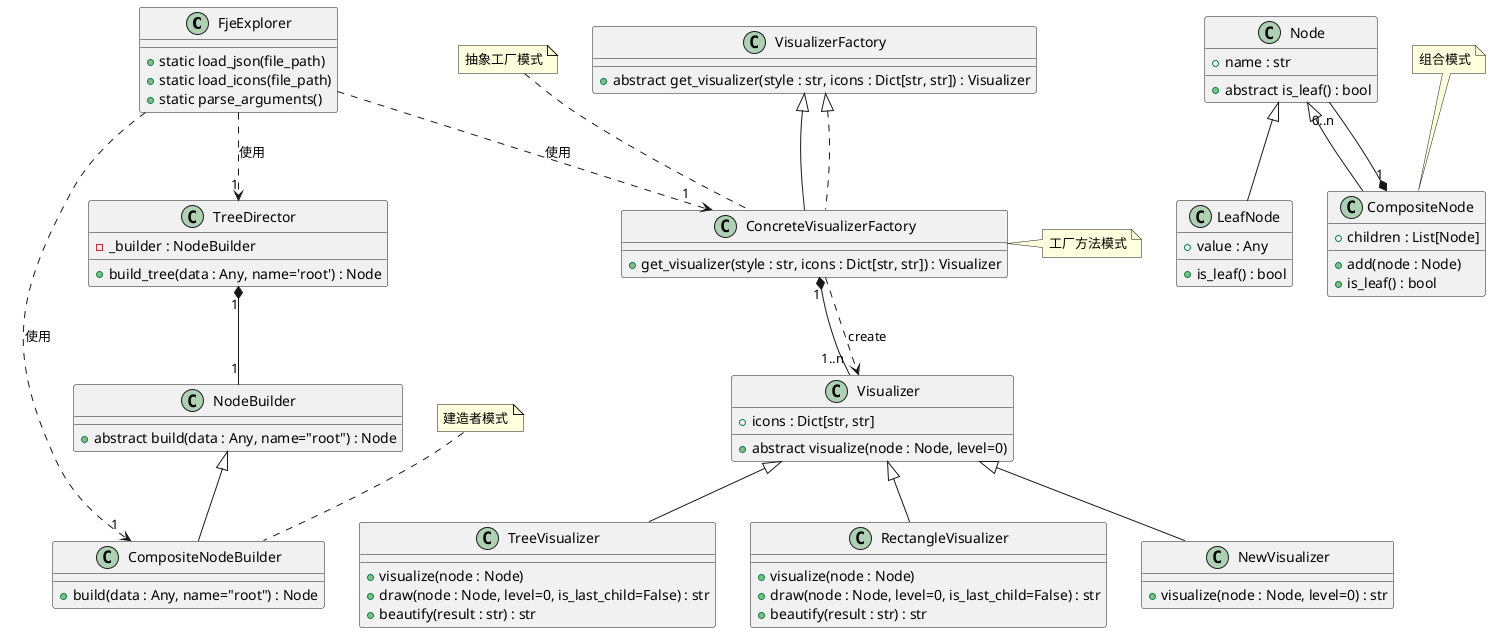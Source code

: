 @startuml
!define RECTANGLE class

RECTANGLE FjeExplorer {
    + static load_json(file_path)
    + static load_icons(file_path)
    + static parse_arguments()
}

RECTANGLE Node {
    + name : str
    + abstract is_leaf() : bool
}

RECTANGLE CompositeNode {
    + children : List[Node]
    + add(node : Node)
    + is_leaf() : bool
}

RECTANGLE LeafNode {
    + value : Any
    + is_leaf() : bool
}

RECTANGLE NodeBuilder {
    + abstract build(data : Any, name="root") : Node
}

RECTANGLE CompositeNodeBuilder {
    + build(data : Any, name="root") : Node
}

RECTANGLE TreeDirector {
    - _builder : NodeBuilder
    + build_tree(data : Any, name='root') : Node
}

RECTANGLE Visualizer {
    + icons : Dict[str, str]
    + abstract visualize(node : Node, level=0)
}

RECTANGLE TreeVisualizer {
    + visualize(node : Node)
    + draw(node : Node, level=0, is_last_child=False) : str
    + beautify(result : str) : str
}

RECTANGLE RectangleVisualizer {
    + visualize(node : Node)
    + draw(node : Node, level=0, is_last_child=False) : str
    + beautify(result : str) : str
}

RECTANGLE NewVisualizer {
    + visualize(node : Node, level=0) : str
}

RECTANGLE VisualizerFactory {
    + abstract get_visualizer(style : str, icons : Dict[str, str]) : Visualizer
}

RECTANGLE ConcreteVisualizerFactory {
    + get_visualizer(style : str, icons : Dict[str, str]) : Visualizer
}


Node <|-- CompositeNode
Node <|-- LeafNode
NodeBuilder <|-- CompositeNodeBuilder
Visualizer <|-- TreeVisualizer
Visualizer <|-- RectangleVisualizer
Visualizer <|-- NewVisualizer
VisualizerFactory <|-- ConcreteVisualizerFactory


CompositeNode "1" *-- "0..n" Node

TreeDirector "1" *-- "1" NodeBuilder

VisualizerFactory <|.. ConcreteVisualizerFactory
ConcreteVisualizerFactory "1" *-- "1..n" Visualizer
ConcreteVisualizerFactory ..> Visualizer : create

FjeExplorer .down.> "1" CompositeNodeBuilder : 使用
FjeExplorer .down.> "1" TreeDirector : 使用
FjeExplorer .down.> "1" ConcreteVisualizerFactory : 使用

note top of CompositeNode
  组合模式
end note
note top of CompositeNodeBuilder
  建造者模式
end note
note top of ConcreteVisualizerFactory
  抽象工厂模式
end note
note right of ConcreteVisualizerFactory
  工厂方法模式
end note

@enduml
